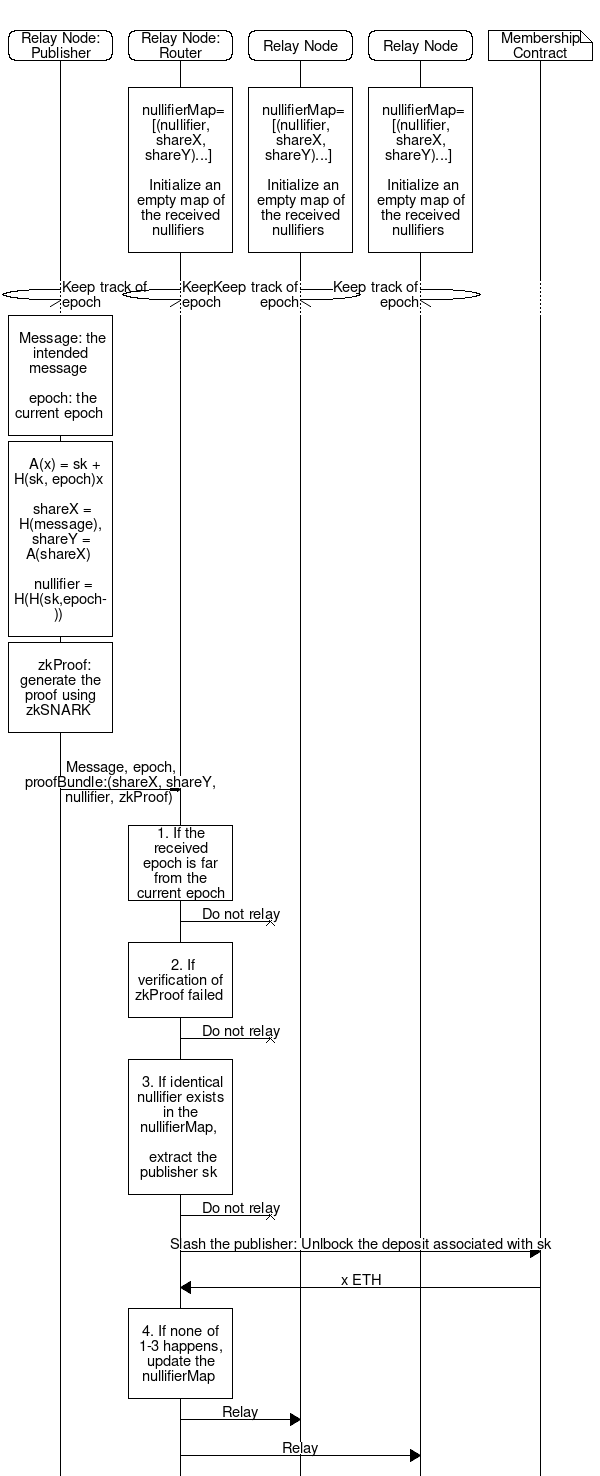 # MSC for some fictional process
msc {
  hscale="1",
  wordwraparcs=true;

  a [label=" "],
  b [label=" "],
  c [label=" "],
  d [label=" "],
  e [label=" "];

  a rbox a [label="Relay Node: Publisher"],
  b rbox b [label="Relay Node: Router"],
  c rbox c [label="Relay Node"],
  d rbox d [label="Relay Node"],
  e note e [label="Membership Contract"];
  |||;
  b box b [label=" \n nullifierMap= [(nullifier, shareX, shareY)...] \n \n  Initialize an empty map of the received nullifiers \n "],
  c box c [label=" \n nullifierMap= [(nullifier, shareX, shareY)...] \n \n Initialize an empty map of the received nullifiers \n "],
  d box d [label=" \n nullifierMap= [(nullifier, shareX, shareY)...] \n \n Initialize an empty map of the received nullifiers \n "];
  |||;
  ...,
  a -> a [label="Keep track of epoch"],
  b -> b [label="Keep track of epoch"],
  c -> c [label="Keep track of epoch"],
  d -> d [label="Keep track of epoch"];
  a box a [label=" \n Message: the intended message \n \n epoch: the current epoch \n "];
  a box a [label=" \n  A(x) = sk + H(sk, epoch)x \n \n shareX = H(message), shareY = A(shareX) \n \n nullifier = H(H(sk,epoch)) \n "];
  a box a [label="  \n  zkProof: generate the proof using zkSNARK \n "];
  |||;
  a => b [label="Message, epoch, proofBundle:(shareX, shareY, nullifier, zkProof) \n "];
  b box b [label="1. If the received epoch is far from the current epoch"];
  b -x c [label="Do not relay"];
  b box b [label=" \n 2. If verification of zkProof failed \n "];
  b -x c [label="Do not relay"];
  b box b [label=" \n 3. If identical nullifier exists in the nullifierMap, \n \n extract the publisher sk \n "];
  b -x c [label="Do not relay"];
  b => e [label="Slash the publisher: Unlbock the deposit associated with sk"];
  e => b [label="x ETH"];
  b box b [label=" \n 4. If none of  1-3 happens, update the nullifierMap \n "];
  b => c [label="Relay"];
  b => d [label="Relay"];
}